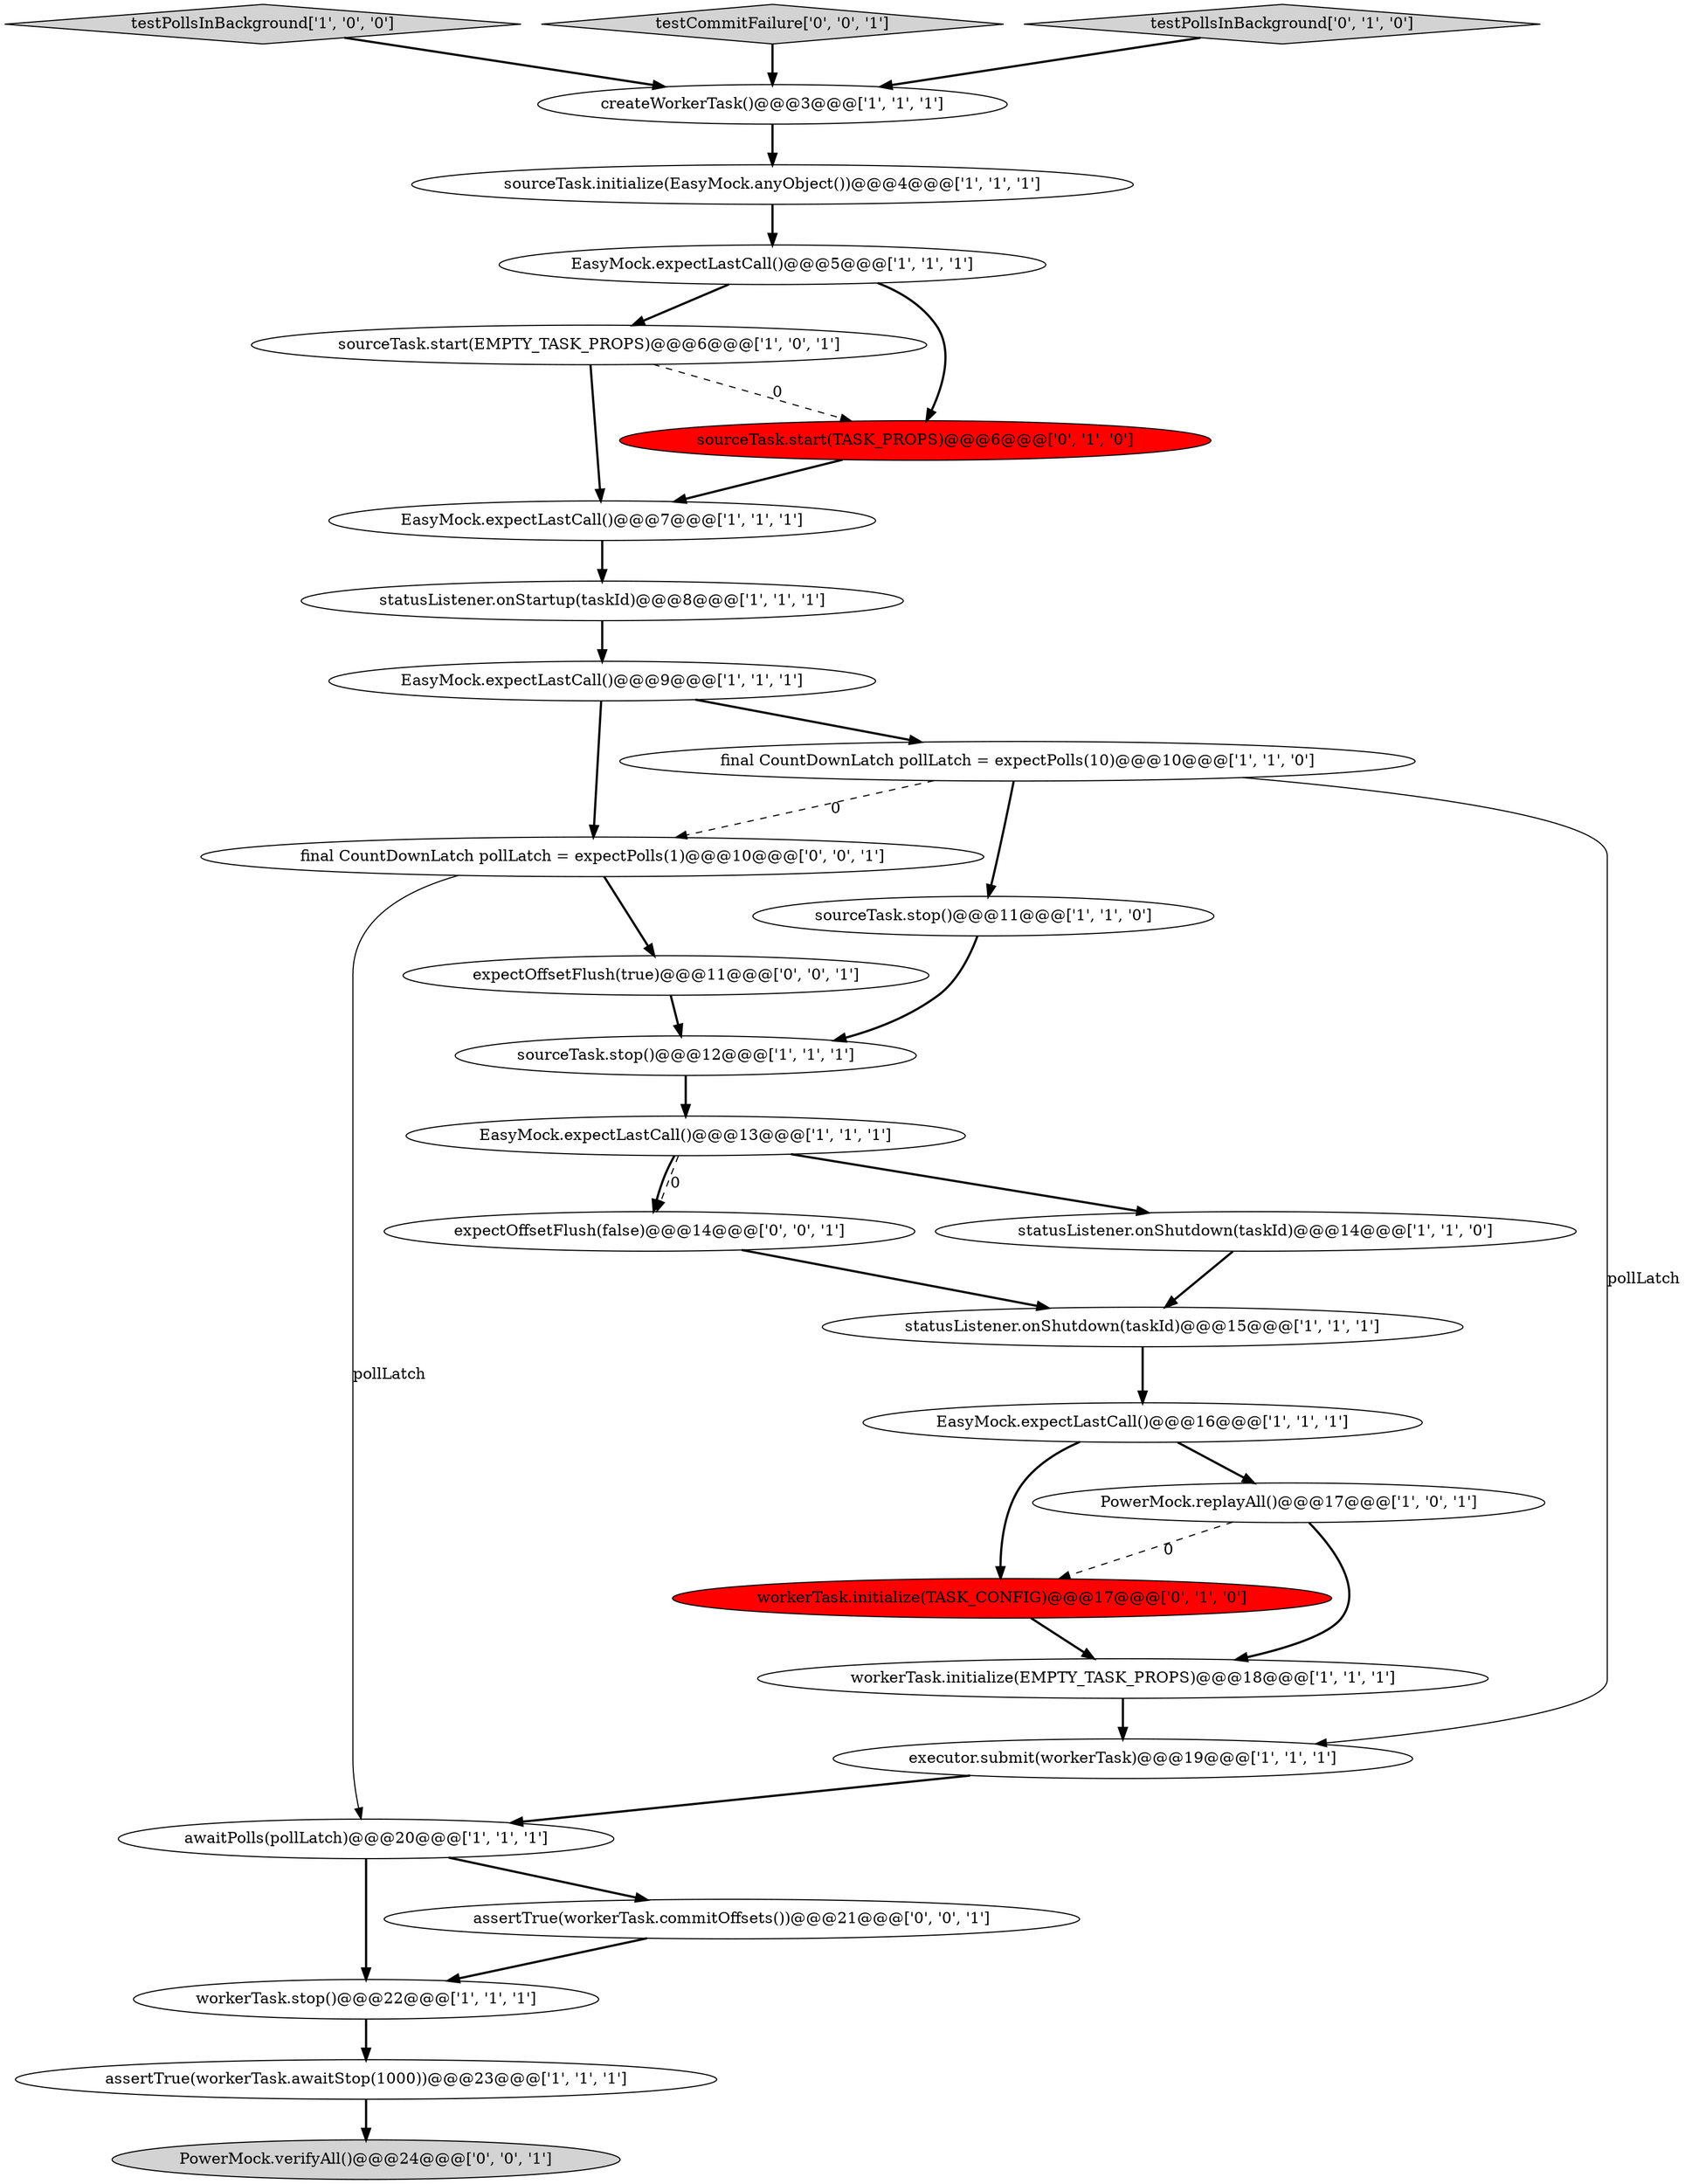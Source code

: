 digraph {
9 [style = filled, label = "final CountDownLatch pollLatch = expectPolls(10)@@@10@@@['1', '1', '0']", fillcolor = white, shape = ellipse image = "AAA0AAABBB1BBB"];
6 [style = filled, label = "EasyMock.expectLastCall()@@@5@@@['1', '1', '1']", fillcolor = white, shape = ellipse image = "AAA0AAABBB1BBB"];
17 [style = filled, label = "assertTrue(workerTask.awaitStop(1000))@@@23@@@['1', '1', '1']", fillcolor = white, shape = ellipse image = "AAA0AAABBB1BBB"];
26 [style = filled, label = "PowerMock.verifyAll()@@@24@@@['0', '0', '1']", fillcolor = lightgray, shape = ellipse image = "AAA0AAABBB3BBB"];
15 [style = filled, label = "EasyMock.expectLastCall()@@@13@@@['1', '1', '1']", fillcolor = white, shape = ellipse image = "AAA0AAABBB1BBB"];
8 [style = filled, label = "statusListener.onShutdown(taskId)@@@15@@@['1', '1', '1']", fillcolor = white, shape = ellipse image = "AAA0AAABBB1BBB"];
24 [style = filled, label = "expectOffsetFlush(false)@@@14@@@['0', '0', '1']", fillcolor = white, shape = ellipse image = "AAA0AAABBB3BBB"];
0 [style = filled, label = "workerTask.stop()@@@22@@@['1', '1', '1']", fillcolor = white, shape = ellipse image = "AAA0AAABBB1BBB"];
4 [style = filled, label = "EasyMock.expectLastCall()@@@9@@@['1', '1', '1']", fillcolor = white, shape = ellipse image = "AAA0AAABBB1BBB"];
16 [style = filled, label = "EasyMock.expectLastCall()@@@16@@@['1', '1', '1']", fillcolor = white, shape = ellipse image = "AAA0AAABBB1BBB"];
20 [style = filled, label = "testPollsInBackground['1', '0', '0']", fillcolor = lightgray, shape = diamond image = "AAA0AAABBB1BBB"];
2 [style = filled, label = "statusListener.onShutdown(taskId)@@@14@@@['1', '1', '0']", fillcolor = white, shape = ellipse image = "AAA0AAABBB1BBB"];
25 [style = filled, label = "testCommitFailure['0', '0', '1']", fillcolor = lightgray, shape = diamond image = "AAA0AAABBB3BBB"];
11 [style = filled, label = "PowerMock.replayAll()@@@17@@@['1', '0', '1']", fillcolor = white, shape = ellipse image = "AAA0AAABBB1BBB"];
1 [style = filled, label = "EasyMock.expectLastCall()@@@7@@@['1', '1', '1']", fillcolor = white, shape = ellipse image = "AAA0AAABBB1BBB"];
3 [style = filled, label = "sourceTask.start(EMPTY_TASK_PROPS)@@@6@@@['1', '0', '1']", fillcolor = white, shape = ellipse image = "AAA0AAABBB1BBB"];
22 [style = filled, label = "testPollsInBackground['0', '1', '0']", fillcolor = lightgray, shape = diamond image = "AAA0AAABBB2BBB"];
5 [style = filled, label = "statusListener.onStartup(taskId)@@@8@@@['1', '1', '1']", fillcolor = white, shape = ellipse image = "AAA0AAABBB1BBB"];
12 [style = filled, label = "workerTask.initialize(EMPTY_TASK_PROPS)@@@18@@@['1', '1', '1']", fillcolor = white, shape = ellipse image = "AAA0AAABBB1BBB"];
7 [style = filled, label = "sourceTask.stop()@@@12@@@['1', '1', '1']", fillcolor = white, shape = ellipse image = "AAA0AAABBB1BBB"];
14 [style = filled, label = "awaitPolls(pollLatch)@@@20@@@['1', '1', '1']", fillcolor = white, shape = ellipse image = "AAA0AAABBB1BBB"];
19 [style = filled, label = "createWorkerTask()@@@3@@@['1', '1', '1']", fillcolor = white, shape = ellipse image = "AAA0AAABBB1BBB"];
29 [style = filled, label = "assertTrue(workerTask.commitOffsets())@@@21@@@['0', '0', '1']", fillcolor = white, shape = ellipse image = "AAA0AAABBB3BBB"];
23 [style = filled, label = "workerTask.initialize(TASK_CONFIG)@@@17@@@['0', '1', '0']", fillcolor = red, shape = ellipse image = "AAA1AAABBB2BBB"];
18 [style = filled, label = "sourceTask.initialize(EasyMock.anyObject())@@@4@@@['1', '1', '1']", fillcolor = white, shape = ellipse image = "AAA0AAABBB1BBB"];
27 [style = filled, label = "final CountDownLatch pollLatch = expectPolls(1)@@@10@@@['0', '0', '1']", fillcolor = white, shape = ellipse image = "AAA0AAABBB3BBB"];
10 [style = filled, label = "sourceTask.stop()@@@11@@@['1', '1', '0']", fillcolor = white, shape = ellipse image = "AAA0AAABBB1BBB"];
21 [style = filled, label = "sourceTask.start(TASK_PROPS)@@@6@@@['0', '1', '0']", fillcolor = red, shape = ellipse image = "AAA1AAABBB2BBB"];
28 [style = filled, label = "expectOffsetFlush(true)@@@11@@@['0', '0', '1']", fillcolor = white, shape = ellipse image = "AAA0AAABBB3BBB"];
13 [style = filled, label = "executor.submit(workerTask)@@@19@@@['1', '1', '1']", fillcolor = white, shape = ellipse image = "AAA0AAABBB1BBB"];
1->5 [style = bold, label=""];
4->9 [style = bold, label=""];
6->3 [style = bold, label=""];
8->16 [style = bold, label=""];
15->2 [style = bold, label=""];
19->18 [style = bold, label=""];
17->26 [style = bold, label=""];
16->11 [style = bold, label=""];
3->1 [style = bold, label=""];
22->19 [style = bold, label=""];
3->21 [style = dashed, label="0"];
0->17 [style = bold, label=""];
6->21 [style = bold, label=""];
27->28 [style = bold, label=""];
15->24 [style = dashed, label="0"];
29->0 [style = bold, label=""];
28->7 [style = bold, label=""];
9->27 [style = dashed, label="0"];
27->14 [style = solid, label="pollLatch"];
11->23 [style = dashed, label="0"];
11->12 [style = bold, label=""];
16->23 [style = bold, label=""];
9->10 [style = bold, label=""];
9->13 [style = solid, label="pollLatch"];
10->7 [style = bold, label=""];
12->13 [style = bold, label=""];
14->0 [style = bold, label=""];
18->6 [style = bold, label=""];
15->24 [style = bold, label=""];
5->4 [style = bold, label=""];
21->1 [style = bold, label=""];
4->27 [style = bold, label=""];
25->19 [style = bold, label=""];
14->29 [style = bold, label=""];
7->15 [style = bold, label=""];
23->12 [style = bold, label=""];
24->8 [style = bold, label=""];
20->19 [style = bold, label=""];
13->14 [style = bold, label=""];
2->8 [style = bold, label=""];
}
